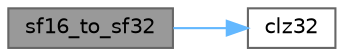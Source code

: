 digraph "sf16_to_sf32"
{
 // LATEX_PDF_SIZE
  bgcolor="transparent";
  edge [fontname=Helvetica,fontsize=10,labelfontname=Helvetica,labelfontsize=10];
  node [fontname=Helvetica,fontsize=10,shape=box,height=0.2,width=0.4];
  rankdir="LR";
  Node1 [id="Node000001",label="sf16_to_sf32",height=0.2,width=0.4,color="gray40", fillcolor="grey60", style="filled", fontcolor="black",tooltip=" "];
  Node1 -> Node2 [id="edge1_Node000001_Node000002",color="steelblue1",style="solid",tooltip=" "];
  Node2 [id="Node000002",label="clz32",height=0.2,width=0.4,color="grey40", fillcolor="white", style="filled",URL="$astcenc__mathlib__softfloat_8cpp.html#a04e345d938953a60961cf7125b9dec35",tooltip=" "];
}
